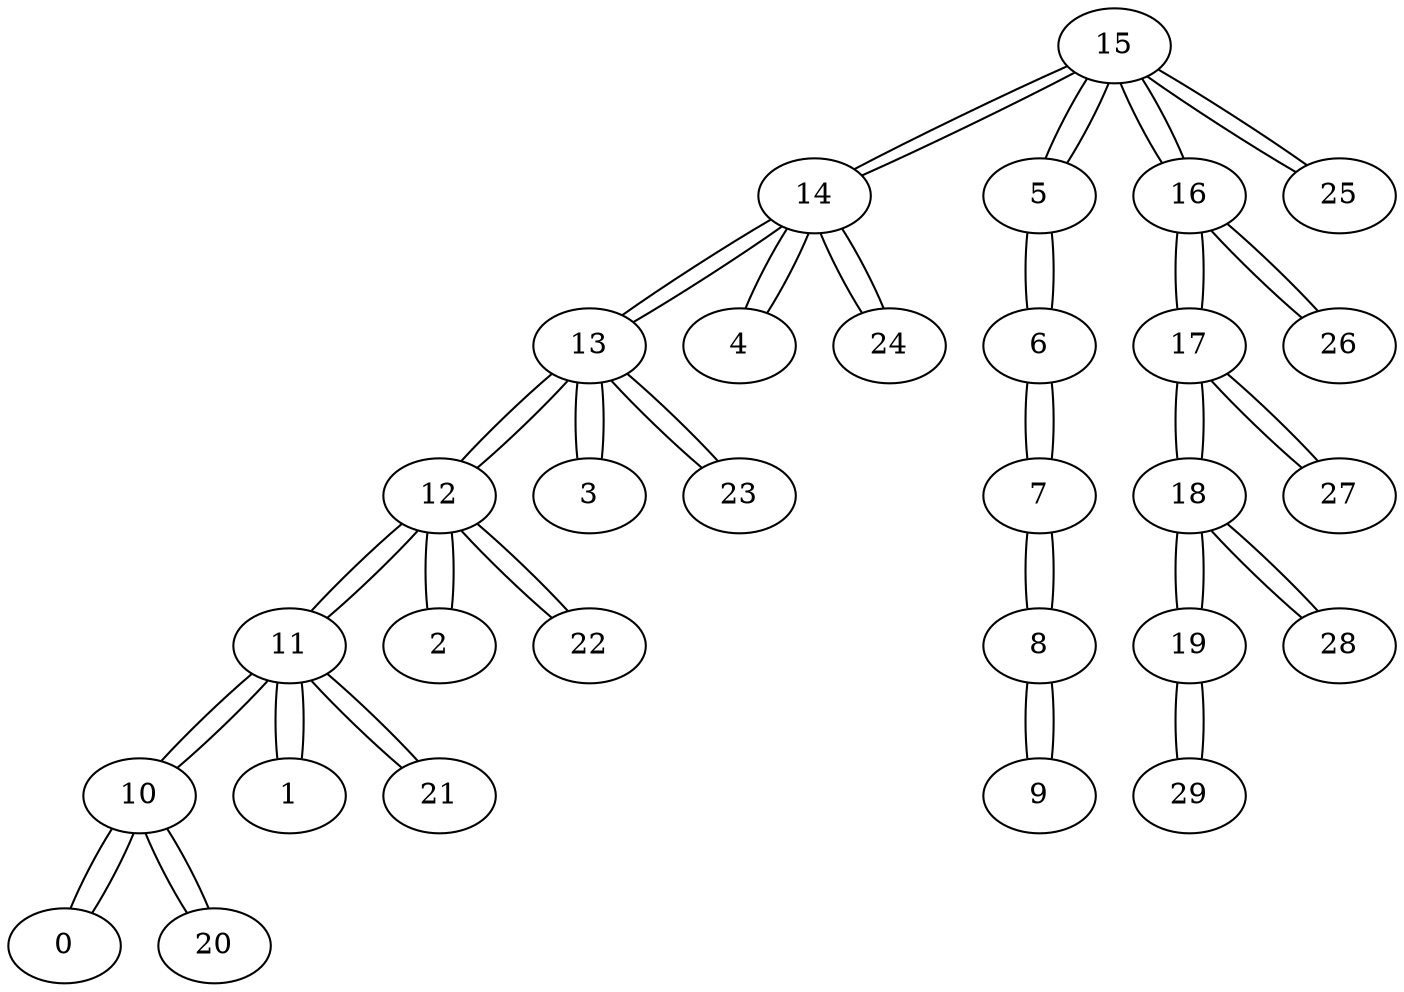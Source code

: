 graph {
15 -- 14
15 -- 5
15 -- 16
15 -- 25
14 -- 15
14 -- 13
14 -- 4
14 -- 24
5 -- 15
5 -- 6
16 -- 15
16 -- 17
16 -- 26
25 -- 15
13 -- 14
13 -- 12
13 -- 3
13 -- 23
4 -- 14
24 -- 14
6 -- 5
6 -- 7
17 -- 16
17 -- 18
17 -- 27
26 -- 16
12 -- 13
12 -- 11
12 -- 2
12 -- 22
3 -- 13
23 -- 13
7 -- 6
7 -- 8
18 -- 17
18 -- 19
18 -- 28
27 -- 17
11 -- 12
11 -- 10
11 -- 1
11 -- 21
2 -- 12
22 -- 12
8 -- 7
8 -- 9
19 -- 18
19 -- 29
28 -- 18
10 -- 11
10 -- 0
10 -- 20
1 -- 11
21 -- 11
9 -- 8
29 -- 19
0 -- 10
20 -- 10
}

